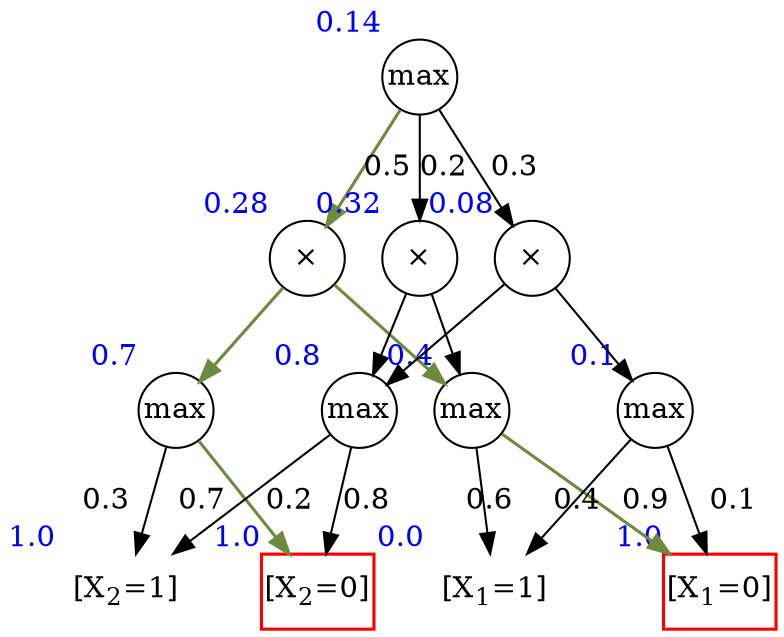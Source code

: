 digraph G {
  graph [ranksep="0.50"];
  node [shape=circle];
  root [label="max", shape=circle, xlabel=<<font color="blue">0.14</font>>, margin="0"];
  splines="false";
  subgraph L1 {
    P1 [label=<&times;>, xlabel=<<font color="blue">0.28</font>>, margin="0"];
    P2 [label=<&times;>, xlabel=<<font color="blue">0.32</font>>, margin="0"];
    P3 [label=<&times;>, xlabel=<<font color="blue">0.08</font>>, margin="0"];
  };
  root -> P1 [label="0.5", color="darkolivegreen4", penwidth="1.5"];
  root -> P2 [label="0.2"];
  root -> P3 [label="0.3"];
  subgraph L2 {
    S1 [label="max", xlabel=<<font color="blue">0.4</font>>, margin="0"];
    S2 [label="max", xlabel=<<font color="blue">0.1</font>>, margin="0"];
    S3 [label="max", xlabel=<<font color="blue">0.7</font>>, margin="0"];
    S4 [label="max", xlabel=<<font color="blue">0.8</font>>, margin="0"];
  };
  P1 -> {S1 S3} [color="darkolivegreen4", penwidth="1.5"];
  P2 -> {S1 S4};
  P3 -> {S2 S4};
  subgraph L3 {
    I1 [label=<[X<sub>1</sub>=1]>, shape=none, xlabel=<<font color="blue">0.0</font>>];
    I2 [label=<[X<sub>1</sub>=0]>, shape=box, xlabel=<<font color="blue">1.0</font>>, color="red", margin="0", penwidth="1.5"];
    I3 [label=<[X<sub>2</sub>=1]>, shape=none, xlabel=<<font color="blue">1.0</font>>];
    I4 [label=<[X<sub>2</sub>=0]>, shape=box, xlabel=<<font color="blue">1.0</font>>, color="red", margin="0", penwidth="1.5"];
  };
  S1 -> I1 [label="0.6"];
  S1 -> I2 [label="0.4", color="darkolivegreen4", penwidth="1.5"];
  S2 -> I1 [label="0.9"];
  S2 -> I2 [label="0.1"];
  S3 -> I3 [label="0.3"];
  S3 -> I4 [label="0.7", color="darkolivegreen4", penwidth="1.5"];
  S4 -> I3 [label="0.2"];
  S4 -> I4 [label="0.8"];
}
